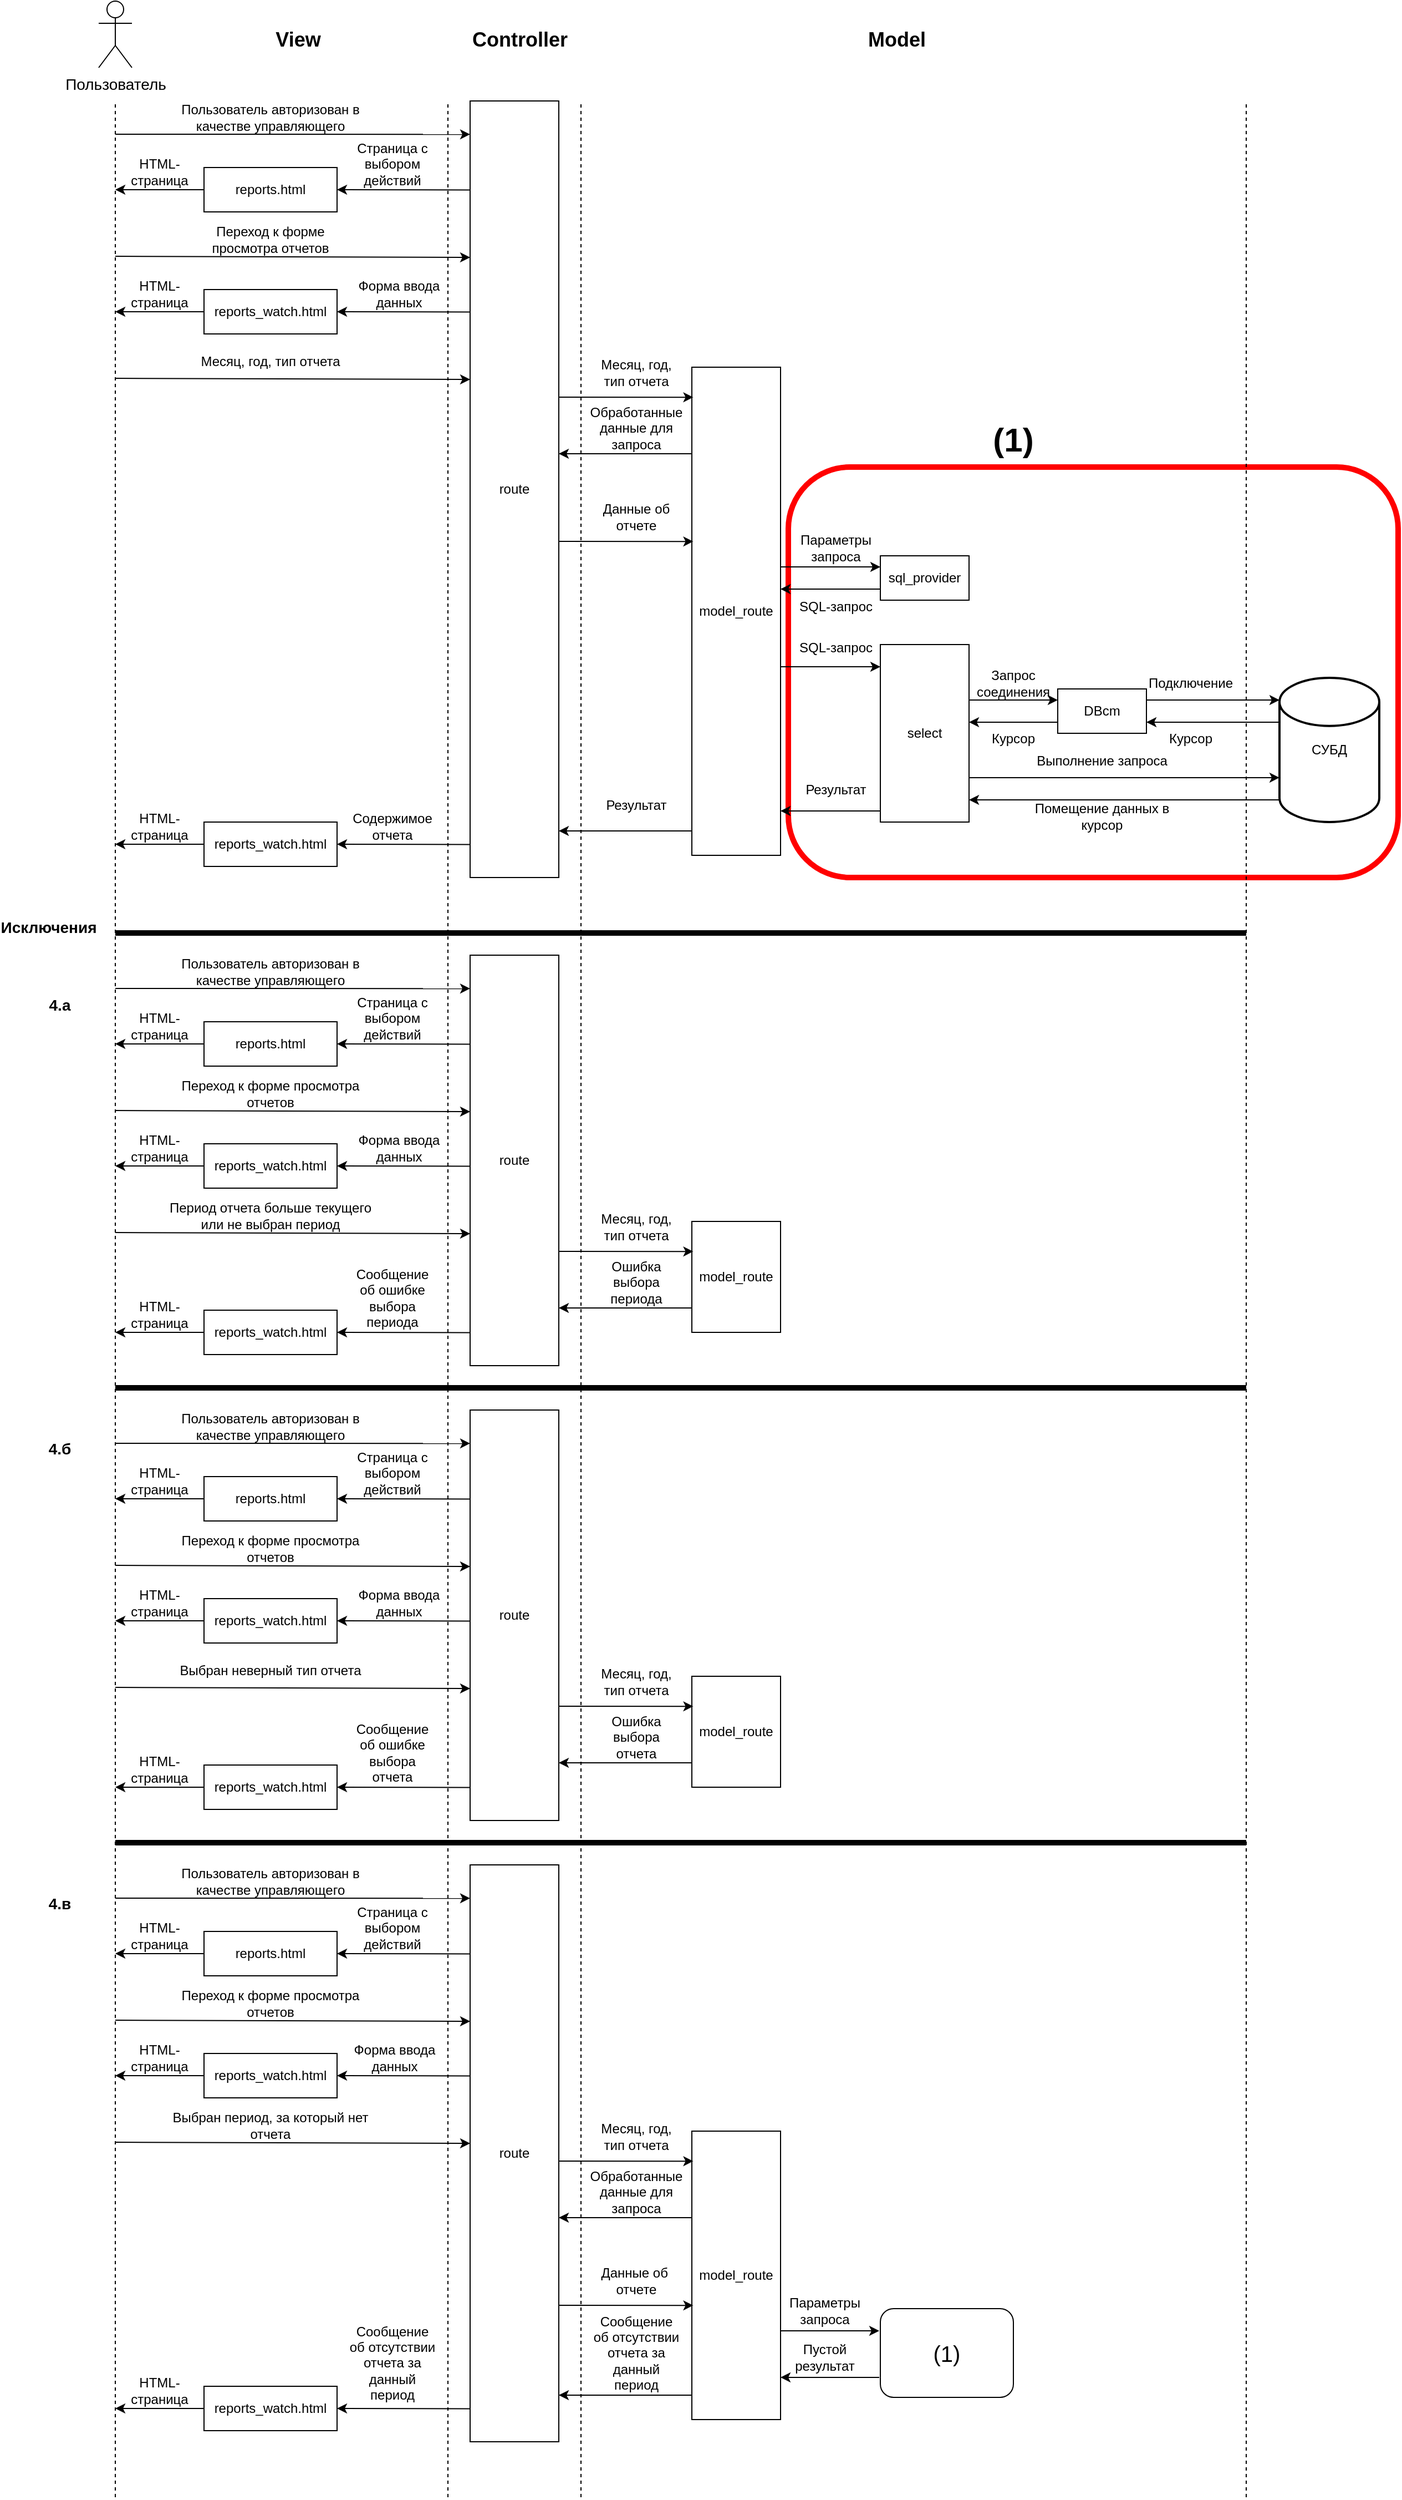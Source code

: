 <mxfile version="26.0.4">
  <diagram name="Страница — 1" id="qYMcQZidO0-yW6cIo81G">
    <mxGraphModel dx="1834" dy="844" grid="1" gridSize="10" guides="0" tooltips="1" connect="0" arrows="0" fold="1" page="0" pageScale="1" pageWidth="827" pageHeight="1169" math="0" shadow="0">
      <root>
        <mxCell id="0" />
        <mxCell id="1" parent="0" />
        <mxCell id="RGtAdJCoP5h75ATYD8qg-53" value="" style="rounded=1;whiteSpace=wrap;html=1;textOpacity=0;strokeWidth=5;perimeterSpacing=0;fillColor=none;strokeColor=#ff0000;" parent="1" vertex="1">
          <mxGeometry x="647" y="490" width="550" height="370" as="geometry" />
        </mxCell>
        <mxCell id="RGtAdJCoP5h75ATYD8qg-1" value="&lt;font style=&quot;font-size: 14px;&quot;&gt;Пользователь&lt;/font&gt;&lt;div style=&quot;font-size: 14px;&quot;&gt;&lt;br&gt;&lt;/div&gt;" style="shape=umlActor;verticalLabelPosition=bottom;verticalAlign=top;html=1;outlineConnect=0;" parent="1" vertex="1">
          <mxGeometry x="25" y="70" width="30" height="60" as="geometry" />
        </mxCell>
        <mxCell id="RGtAdJCoP5h75ATYD8qg-4" value="" style="endArrow=none;dashed=1;html=1;rounded=0;" parent="1" edge="1">
          <mxGeometry width="50" height="50" relative="1" as="geometry">
            <mxPoint x="40" y="2320" as="sourcePoint" />
            <mxPoint x="40" y="160" as="targetPoint" />
          </mxGeometry>
        </mxCell>
        <mxCell id="RGtAdJCoP5h75ATYD8qg-5" value="" style="endArrow=classic;html=1;rounded=0;entryX=0;entryY=0.051;entryDx=0;entryDy=0;entryPerimeter=0;" parent="1" edge="1">
          <mxGeometry width="50" height="50" relative="1" as="geometry">
            <mxPoint x="40" y="190" as="sourcePoint" />
            <mxPoint x="360" y="190.09" as="targetPoint" />
          </mxGeometry>
        </mxCell>
        <mxCell id="RGtAdJCoP5h75ATYD8qg-6" value="Пользователь авторизован в качестве управляющего" style="text;html=1;align=center;verticalAlign=middle;whiteSpace=wrap;rounded=0;" parent="1" vertex="1">
          <mxGeometry x="80" y="160" width="200" height="30" as="geometry" />
        </mxCell>
        <mxCell id="RGtAdJCoP5h75ATYD8qg-7" value="route" style="rounded=0;whiteSpace=wrap;html=1;" parent="1" vertex="1">
          <mxGeometry x="360" y="160" width="80" height="700" as="geometry" />
        </mxCell>
        <mxCell id="RGtAdJCoP5h75ATYD8qg-8" value="model_route" style="rounded=0;whiteSpace=wrap;html=1;" parent="1" vertex="1">
          <mxGeometry x="560" y="400" width="80" height="440" as="geometry" />
        </mxCell>
        <mxCell id="RGtAdJCoP5h75ATYD8qg-9" value="sql_provider" style="rounded=0;whiteSpace=wrap;html=1;" parent="1" vertex="1">
          <mxGeometry x="730" y="570" width="80" height="40" as="geometry" />
        </mxCell>
        <mxCell id="RGtAdJCoP5h75ATYD8qg-10" value="select" style="rounded=0;whiteSpace=wrap;html=1;" parent="1" vertex="1">
          <mxGeometry x="730" y="650" width="80" height="160" as="geometry" />
        </mxCell>
        <mxCell id="RGtAdJCoP5h75ATYD8qg-11" value="DBcm" style="rounded=0;whiteSpace=wrap;html=1;" parent="1" vertex="1">
          <mxGeometry x="890" y="690" width="80" height="40" as="geometry" />
        </mxCell>
        <mxCell id="RGtAdJCoP5h75ATYD8qg-12" value="СУБД" style="strokeWidth=2;html=1;shape=mxgraph.flowchart.database;whiteSpace=wrap;" parent="1" vertex="1">
          <mxGeometry x="1090" y="680" width="90" height="130" as="geometry" />
        </mxCell>
        <mxCell id="RGtAdJCoP5h75ATYD8qg-13" value="" style="endArrow=classic;html=1;rounded=0;entryX=0.016;entryY=0.063;entryDx=0;entryDy=0;entryPerimeter=0;" parent="1" edge="1">
          <mxGeometry width="50" height="50" relative="1" as="geometry">
            <mxPoint x="440" y="427" as="sourcePoint" />
            <mxPoint x="561.28" y="427.09" as="targetPoint" />
          </mxGeometry>
        </mxCell>
        <mxCell id="RGtAdJCoP5h75ATYD8qg-14" value="" style="endArrow=classic;html=1;rounded=0;" parent="1" edge="1">
          <mxGeometry width="50" height="50" relative="1" as="geometry">
            <mxPoint x="640" y="580" as="sourcePoint" />
            <mxPoint x="730" y="580" as="targetPoint" />
          </mxGeometry>
        </mxCell>
        <mxCell id="RGtAdJCoP5h75ATYD8qg-15" value="" style="endArrow=classic;html=1;rounded=0;" parent="1" edge="1">
          <mxGeometry width="50" height="50" relative="1" as="geometry">
            <mxPoint x="730" y="600" as="sourcePoint" />
            <mxPoint x="640" y="600" as="targetPoint" />
          </mxGeometry>
        </mxCell>
        <mxCell id="RGtAdJCoP5h75ATYD8qg-16" value="" style="endArrow=classic;html=1;rounded=0;" parent="1" edge="1">
          <mxGeometry width="50" height="50" relative="1" as="geometry">
            <mxPoint x="640" y="670" as="sourcePoint" />
            <mxPoint x="730" y="670" as="targetPoint" />
          </mxGeometry>
        </mxCell>
        <mxCell id="RGtAdJCoP5h75ATYD8qg-17" value="" style="endArrow=classic;html=1;rounded=0;" parent="1" edge="1">
          <mxGeometry width="50" height="50" relative="1" as="geometry">
            <mxPoint x="810" y="700" as="sourcePoint" />
            <mxPoint x="890" y="700" as="targetPoint" />
          </mxGeometry>
        </mxCell>
        <mxCell id="RGtAdJCoP5h75ATYD8qg-18" value="" style="endArrow=classic;html=1;rounded=0;" parent="1" edge="1">
          <mxGeometry width="50" height="50" relative="1" as="geometry">
            <mxPoint x="890" y="720" as="sourcePoint" />
            <mxPoint x="810" y="720" as="targetPoint" />
          </mxGeometry>
        </mxCell>
        <mxCell id="RGtAdJCoP5h75ATYD8qg-19" value="" style="endArrow=classic;html=1;rounded=0;entryX=0;entryY=0.154;entryDx=0;entryDy=0;entryPerimeter=0;" parent="1" target="RGtAdJCoP5h75ATYD8qg-12" edge="1">
          <mxGeometry width="50" height="50" relative="1" as="geometry">
            <mxPoint x="970" y="700" as="sourcePoint" />
            <mxPoint x="1050" y="700" as="targetPoint" />
          </mxGeometry>
        </mxCell>
        <mxCell id="RGtAdJCoP5h75ATYD8qg-20" value="" style="endArrow=classic;html=1;rounded=0;exitX=0;exitY=0.308;exitDx=0;exitDy=0;exitPerimeter=0;" parent="1" source="RGtAdJCoP5h75ATYD8qg-12" edge="1">
          <mxGeometry width="50" height="50" relative="1" as="geometry">
            <mxPoint x="1050" y="720" as="sourcePoint" />
            <mxPoint x="970" y="720" as="targetPoint" />
          </mxGeometry>
        </mxCell>
        <mxCell id="RGtAdJCoP5h75ATYD8qg-21" value="" style="endArrow=classic;html=1;rounded=0;entryX=0;entryY=0.692;entryDx=0;entryDy=0;entryPerimeter=0;" parent="1" target="RGtAdJCoP5h75ATYD8qg-12" edge="1">
          <mxGeometry width="50" height="50" relative="1" as="geometry">
            <mxPoint x="810" y="770" as="sourcePoint" />
            <mxPoint x="890" y="770" as="targetPoint" />
          </mxGeometry>
        </mxCell>
        <mxCell id="RGtAdJCoP5h75ATYD8qg-22" value="" style="endArrow=classic;html=1;rounded=0;exitX=0;exitY=0.846;exitDx=0;exitDy=0;exitPerimeter=0;" parent="1" source="RGtAdJCoP5h75ATYD8qg-12" edge="1">
          <mxGeometry width="50" height="50" relative="1" as="geometry">
            <mxPoint x="1050" y="790" as="sourcePoint" />
            <mxPoint x="810" y="790" as="targetPoint" />
          </mxGeometry>
        </mxCell>
        <mxCell id="RGtAdJCoP5h75ATYD8qg-23" value="" style="endArrow=classic;html=1;rounded=0;" parent="1" edge="1">
          <mxGeometry width="50" height="50" relative="1" as="geometry">
            <mxPoint x="730" y="800" as="sourcePoint" />
            <mxPoint x="640" y="800" as="targetPoint" />
          </mxGeometry>
        </mxCell>
        <mxCell id="RGtAdJCoP5h75ATYD8qg-24" value="" style="endArrow=classic;html=1;rounded=0;" parent="1" edge="1">
          <mxGeometry width="50" height="50" relative="1" as="geometry">
            <mxPoint x="560" y="478" as="sourcePoint" />
            <mxPoint x="440" y="478" as="targetPoint" />
          </mxGeometry>
        </mxCell>
        <mxCell id="RGtAdJCoP5h75ATYD8qg-27" value="" style="endArrow=classic;html=1;rounded=0;exitX=0;exitY=0.136;exitDx=0;exitDy=0;exitPerimeter=0;" parent="1" edge="1">
          <mxGeometry width="50" height="50" relative="1" as="geometry">
            <mxPoint x="360" y="240.24" as="sourcePoint" />
            <mxPoint x="240" y="240" as="targetPoint" />
          </mxGeometry>
        </mxCell>
        <mxCell id="RGtAdJCoP5h75ATYD8qg-28" value="reports.html" style="rounded=0;whiteSpace=wrap;html=1;" parent="1" vertex="1">
          <mxGeometry x="120" y="220" width="120" height="40" as="geometry" />
        </mxCell>
        <mxCell id="RGtAdJCoP5h75ATYD8qg-29" value="" style="endArrow=classic;html=1;rounded=0;" parent="1" edge="1">
          <mxGeometry width="50" height="50" relative="1" as="geometry">
            <mxPoint x="120" y="240" as="sourcePoint" />
            <mxPoint x="40" y="240" as="targetPoint" />
          </mxGeometry>
        </mxCell>
        <mxCell id="RGtAdJCoP5h75ATYD8qg-30" value="" style="endArrow=classic;html=1;rounded=0;" parent="1" edge="1">
          <mxGeometry width="50" height="50" relative="1" as="geometry">
            <mxPoint x="40" y="300" as="sourcePoint" />
            <mxPoint x="360" y="301" as="targetPoint" />
          </mxGeometry>
        </mxCell>
        <mxCell id="RGtAdJCoP5h75ATYD8qg-31" value="Страница с выбором действий" style="text;html=1;align=center;verticalAlign=middle;whiteSpace=wrap;rounded=0;" parent="1" vertex="1">
          <mxGeometry x="240" y="196" width="100" height="41" as="geometry" />
        </mxCell>
        <mxCell id="RGtAdJCoP5h75ATYD8qg-32" value="HTML-страница" style="text;html=1;align=center;verticalAlign=middle;whiteSpace=wrap;rounded=0;" parent="1" vertex="1">
          <mxGeometry x="40" y="210" width="80" height="27" as="geometry" />
        </mxCell>
        <mxCell id="RGtAdJCoP5h75ATYD8qg-33" value="Переход к форме просмотра&amp;nbsp;отчетов" style="text;html=1;align=center;verticalAlign=middle;whiteSpace=wrap;rounded=0;" parent="1" vertex="1">
          <mxGeometry x="80" y="270" width="200" height="30" as="geometry" />
        </mxCell>
        <mxCell id="RGtAdJCoP5h75ATYD8qg-34" value="" style="endArrow=none;dashed=1;html=1;rounded=0;" parent="1" edge="1">
          <mxGeometry width="50" height="50" relative="1" as="geometry">
            <mxPoint x="340" y="2320" as="sourcePoint" />
            <mxPoint x="340" y="160" as="targetPoint" />
          </mxGeometry>
        </mxCell>
        <mxCell id="RGtAdJCoP5h75ATYD8qg-35" value="View" style="text;html=1;align=center;verticalAlign=middle;whiteSpace=wrap;rounded=0;fontSize=18;fontStyle=1" parent="1" vertex="1">
          <mxGeometry x="110" y="90" width="190" height="30" as="geometry" />
        </mxCell>
        <mxCell id="RGtAdJCoP5h75ATYD8qg-36" value="Controller" style="text;html=1;align=center;verticalAlign=middle;whiteSpace=wrap;rounded=0;fontSize=18;fontStyle=1" parent="1" vertex="1">
          <mxGeometry x="310" y="90" width="190" height="30" as="geometry" />
        </mxCell>
        <mxCell id="RGtAdJCoP5h75ATYD8qg-37" value="" style="endArrow=none;dashed=1;html=1;rounded=0;" parent="1" edge="1">
          <mxGeometry width="50" height="50" relative="1" as="geometry">
            <mxPoint x="460" y="2320" as="sourcePoint" />
            <mxPoint x="460" y="160" as="targetPoint" />
          </mxGeometry>
        </mxCell>
        <mxCell id="RGtAdJCoP5h75ATYD8qg-38" value="Model" style="text;html=1;align=center;verticalAlign=middle;whiteSpace=wrap;rounded=0;fontSize=18;fontStyle=1" parent="1" vertex="1">
          <mxGeometry x="650" y="90" width="190" height="30" as="geometry" />
        </mxCell>
        <mxCell id="RGtAdJCoP5h75ATYD8qg-39" value="" style="endArrow=none;dashed=1;html=1;rounded=0;" parent="1" edge="1">
          <mxGeometry width="50" height="50" relative="1" as="geometry">
            <mxPoint x="1060" y="2320" as="sourcePoint" />
            <mxPoint x="1060" y="160" as="targetPoint" />
          </mxGeometry>
        </mxCell>
        <mxCell id="RGtAdJCoP5h75ATYD8qg-40" value="Месяц, год, тип отчета" style="text;html=1;align=center;verticalAlign=middle;whiteSpace=wrap;rounded=0;" parent="1" vertex="1">
          <mxGeometry x="470" y="390" width="80" height="30" as="geometry" />
        </mxCell>
        <mxCell id="RGtAdJCoP5h75ATYD8qg-41" value="Параметры запроса" style="text;html=1;align=center;verticalAlign=middle;whiteSpace=wrap;rounded=0;" parent="1" vertex="1">
          <mxGeometry x="650" y="548" width="80" height="30" as="geometry" />
        </mxCell>
        <mxCell id="RGtAdJCoP5h75ATYD8qg-42" value="SQL-запрос" style="text;html=1;align=center;verticalAlign=middle;whiteSpace=wrap;rounded=0;" parent="1" vertex="1">
          <mxGeometry x="650" y="603" width="80" height="26" as="geometry" />
        </mxCell>
        <mxCell id="RGtAdJCoP5h75ATYD8qg-43" value="SQL-запрос" style="text;html=1;align=center;verticalAlign=middle;whiteSpace=wrap;rounded=0;" parent="1" vertex="1">
          <mxGeometry x="650" y="640" width="80" height="26" as="geometry" />
        </mxCell>
        <mxCell id="RGtAdJCoP5h75ATYD8qg-44" value="Запрос соединения" style="text;html=1;align=center;verticalAlign=middle;whiteSpace=wrap;rounded=0;" parent="1" vertex="1">
          <mxGeometry x="810" y="670" width="80" height="30" as="geometry" />
        </mxCell>
        <mxCell id="RGtAdJCoP5h75ATYD8qg-45" value="Курсор" style="text;html=1;align=center;verticalAlign=middle;whiteSpace=wrap;rounded=0;" parent="1" vertex="1">
          <mxGeometry x="810" y="720" width="80" height="30" as="geometry" />
        </mxCell>
        <mxCell id="RGtAdJCoP5h75ATYD8qg-46" value="Подключение" style="text;html=1;align=center;verticalAlign=middle;whiteSpace=wrap;rounded=0;" parent="1" vertex="1">
          <mxGeometry x="970" y="670" width="80" height="30" as="geometry" />
        </mxCell>
        <mxCell id="RGtAdJCoP5h75ATYD8qg-47" value="Курсор" style="text;html=1;align=center;verticalAlign=middle;whiteSpace=wrap;rounded=0;" parent="1" vertex="1">
          <mxGeometry x="970" y="720" width="80" height="30" as="geometry" />
        </mxCell>
        <mxCell id="RGtAdJCoP5h75ATYD8qg-48" value="Выполнение запроса" style="text;html=1;align=center;verticalAlign=middle;whiteSpace=wrap;rounded=0;" parent="1" vertex="1">
          <mxGeometry x="860" y="740" width="140" height="30" as="geometry" />
        </mxCell>
        <mxCell id="RGtAdJCoP5h75ATYD8qg-49" value="Помещение данных в курсор" style="text;html=1;align=center;verticalAlign=middle;whiteSpace=wrap;rounded=0;" parent="1" vertex="1">
          <mxGeometry x="860" y="790" width="140" height="30" as="geometry" />
        </mxCell>
        <mxCell id="RGtAdJCoP5h75ATYD8qg-51" value="Результат" style="text;html=1;align=center;verticalAlign=middle;whiteSpace=wrap;rounded=0;" parent="1" vertex="1">
          <mxGeometry x="650" y="766" width="80" height="30" as="geometry" />
        </mxCell>
        <mxCell id="RGtAdJCoP5h75ATYD8qg-52" value="Обработанные данные для запроса" style="text;html=1;align=center;verticalAlign=middle;whiteSpace=wrap;rounded=0;" parent="1" vertex="1">
          <mxGeometry x="470" y="440" width="80" height="30" as="geometry" />
        </mxCell>
        <mxCell id="RGtAdJCoP5h75ATYD8qg-54" value="(1)" style="text;html=1;align=center;verticalAlign=middle;whiteSpace=wrap;rounded=0;fontSize=30;fontStyle=1" parent="1" vertex="1">
          <mxGeometry x="830" y="450" width="40" height="30" as="geometry" />
        </mxCell>
        <mxCell id="RGtAdJCoP5h75ATYD8qg-55" value="&lt;font style=&quot;font-size: 14px;&quot;&gt;&lt;b&gt;Исключения&lt;/b&gt;&lt;/font&gt;" style="text;html=1;align=center;verticalAlign=middle;whiteSpace=wrap;rounded=0;" parent="1" vertex="1">
          <mxGeometry x="-60" y="890" width="80" height="30" as="geometry" />
        </mxCell>
        <mxCell id="RGtAdJCoP5h75ATYD8qg-56" value="&lt;font style=&quot;font-size: 14px;&quot;&gt;&lt;b&gt;4.б&lt;/b&gt;&lt;/font&gt;" style="text;html=1;align=center;verticalAlign=middle;whiteSpace=wrap;rounded=0;" parent="1" vertex="1">
          <mxGeometry x="-50" y="1360" width="80" height="30" as="geometry" />
        </mxCell>
        <mxCell id="RGtAdJCoP5h75ATYD8qg-67" value="" style="endArrow=none;html=1;rounded=0;strokeWidth=5;" parent="1" edge="1">
          <mxGeometry width="50" height="50" relative="1" as="geometry">
            <mxPoint x="40" y="910" as="sourcePoint" />
            <mxPoint x="1060" y="910" as="targetPoint" />
          </mxGeometry>
        </mxCell>
        <mxCell id="HIFGjbyYwKrJUQ1s1TsJ-1" value="&lt;font style=&quot;font-size: 14px;&quot;&gt;&lt;b&gt;4.а&lt;/b&gt;&lt;/font&gt;" style="text;html=1;align=center;verticalAlign=middle;whiteSpace=wrap;rounded=0;" parent="1" vertex="1">
          <mxGeometry x="-50" y="960" width="80" height="30" as="geometry" />
        </mxCell>
        <mxCell id="HIFGjbyYwKrJUQ1s1TsJ-7" value="" style="endArrow=none;html=1;rounded=0;strokeWidth=5;" parent="1" edge="1">
          <mxGeometry width="50" height="50" relative="1" as="geometry">
            <mxPoint x="40" y="1320" as="sourcePoint" />
            <mxPoint x="1060" y="1320" as="targetPoint" />
          </mxGeometry>
        </mxCell>
        <mxCell id="DdEWaxvUTUjRp04HUIm7-3" value="" style="endArrow=classic;html=1;rounded=0;exitX=0;exitY=0.136;exitDx=0;exitDy=0;exitPerimeter=0;" parent="1" edge="1">
          <mxGeometry width="50" height="50" relative="1" as="geometry">
            <mxPoint x="360" y="350.24" as="sourcePoint" />
            <mxPoint x="240" y="350" as="targetPoint" />
          </mxGeometry>
        </mxCell>
        <mxCell id="DdEWaxvUTUjRp04HUIm7-4" value="reports_watch.html" style="rounded=0;whiteSpace=wrap;html=1;" parent="1" vertex="1">
          <mxGeometry x="120" y="330" width="120" height="40" as="geometry" />
        </mxCell>
        <mxCell id="DdEWaxvUTUjRp04HUIm7-5" value="Форма ввода данных" style="text;html=1;align=center;verticalAlign=middle;whiteSpace=wrap;rounded=0;" parent="1" vertex="1">
          <mxGeometry x="256" y="320" width="80" height="27" as="geometry" />
        </mxCell>
        <mxCell id="DdEWaxvUTUjRp04HUIm7-6" value="HTML-страница" style="text;html=1;align=center;verticalAlign=middle;whiteSpace=wrap;rounded=0;" parent="1" vertex="1">
          <mxGeometry x="40" y="320" width="80" height="27" as="geometry" />
        </mxCell>
        <mxCell id="DdEWaxvUTUjRp04HUIm7-7" value="" style="endArrow=classic;html=1;rounded=0;" parent="1" edge="1">
          <mxGeometry width="50" height="50" relative="1" as="geometry">
            <mxPoint x="120" y="350" as="sourcePoint" />
            <mxPoint x="40" y="350" as="targetPoint" />
          </mxGeometry>
        </mxCell>
        <mxCell id="DdEWaxvUTUjRp04HUIm7-8" value="" style="endArrow=classic;html=1;rounded=0;" parent="1" edge="1">
          <mxGeometry width="50" height="50" relative="1" as="geometry">
            <mxPoint x="40" y="410" as="sourcePoint" />
            <mxPoint x="360" y="411" as="targetPoint" />
          </mxGeometry>
        </mxCell>
        <mxCell id="DdEWaxvUTUjRp04HUIm7-9" value="Месяц, год, тип отчета" style="text;html=1;align=center;verticalAlign=middle;whiteSpace=wrap;rounded=0;" parent="1" vertex="1">
          <mxGeometry x="80" y="380" width="200" height="30" as="geometry" />
        </mxCell>
        <mxCell id="DdEWaxvUTUjRp04HUIm7-10" value="" style="endArrow=classic;html=1;rounded=0;entryX=0.016;entryY=0.063;entryDx=0;entryDy=0;entryPerimeter=0;" parent="1" edge="1">
          <mxGeometry width="50" height="50" relative="1" as="geometry">
            <mxPoint x="440" y="557" as="sourcePoint" />
            <mxPoint x="561.28" y="557.09" as="targetPoint" />
          </mxGeometry>
        </mxCell>
        <mxCell id="DdEWaxvUTUjRp04HUIm7-11" value="Данные об отчете" style="text;html=1;align=center;verticalAlign=middle;whiteSpace=wrap;rounded=0;" parent="1" vertex="1">
          <mxGeometry x="470" y="520" width="80" height="30" as="geometry" />
        </mxCell>
        <mxCell id="DdEWaxvUTUjRp04HUIm7-12" value="" style="endArrow=classic;html=1;rounded=0;" parent="1" edge="1">
          <mxGeometry width="50" height="50" relative="1" as="geometry">
            <mxPoint x="560" y="818" as="sourcePoint" />
            <mxPoint x="440" y="818" as="targetPoint" />
          </mxGeometry>
        </mxCell>
        <mxCell id="DdEWaxvUTUjRp04HUIm7-13" value="Результат" style="text;html=1;align=center;verticalAlign=middle;whiteSpace=wrap;rounded=0;" parent="1" vertex="1">
          <mxGeometry x="470" y="780" width="80" height="30" as="geometry" />
        </mxCell>
        <mxCell id="DdEWaxvUTUjRp04HUIm7-14" value="" style="endArrow=classic;html=1;rounded=0;exitX=0;exitY=0.136;exitDx=0;exitDy=0;exitPerimeter=0;" parent="1" edge="1">
          <mxGeometry width="50" height="50" relative="1" as="geometry">
            <mxPoint x="360" y="830.24" as="sourcePoint" />
            <mxPoint x="240" y="830" as="targetPoint" />
          </mxGeometry>
        </mxCell>
        <mxCell id="DdEWaxvUTUjRp04HUIm7-15" value="reports_watch.html" style="rounded=0;whiteSpace=wrap;html=1;" parent="1" vertex="1">
          <mxGeometry x="120" y="810" width="120" height="40" as="geometry" />
        </mxCell>
        <mxCell id="DdEWaxvUTUjRp04HUIm7-16" value="Содержимое отчета" style="text;html=1;align=center;verticalAlign=middle;whiteSpace=wrap;rounded=0;" parent="1" vertex="1">
          <mxGeometry x="250" y="800" width="80" height="27" as="geometry" />
        </mxCell>
        <mxCell id="DdEWaxvUTUjRp04HUIm7-17" value="HTML-страница" style="text;html=1;align=center;verticalAlign=middle;whiteSpace=wrap;rounded=0;" parent="1" vertex="1">
          <mxGeometry x="40" y="800" width="80" height="27" as="geometry" />
        </mxCell>
        <mxCell id="DdEWaxvUTUjRp04HUIm7-18" value="" style="endArrow=classic;html=1;rounded=0;" parent="1" edge="1">
          <mxGeometry width="50" height="50" relative="1" as="geometry">
            <mxPoint x="120" y="830" as="sourcePoint" />
            <mxPoint x="40" y="830" as="targetPoint" />
          </mxGeometry>
        </mxCell>
        <mxCell id="DdEWaxvUTUjRp04HUIm7-22" value="" style="endArrow=classic;html=1;rounded=0;entryX=0;entryY=0.051;entryDx=0;entryDy=0;entryPerimeter=0;" parent="1" edge="1">
          <mxGeometry width="50" height="50" relative="1" as="geometry">
            <mxPoint x="40" y="1780" as="sourcePoint" />
            <mxPoint x="360" y="1780.09" as="targetPoint" />
          </mxGeometry>
        </mxCell>
        <mxCell id="DdEWaxvUTUjRp04HUIm7-23" value="Пользователь авторизован в качестве управляющего" style="text;html=1;align=center;verticalAlign=middle;whiteSpace=wrap;rounded=0;" parent="1" vertex="1">
          <mxGeometry x="80" y="1750" width="200" height="30" as="geometry" />
        </mxCell>
        <mxCell id="DdEWaxvUTUjRp04HUIm7-24" value="route" style="rounded=0;whiteSpace=wrap;html=1;" parent="1" vertex="1">
          <mxGeometry x="360" y="1750" width="80" height="520" as="geometry" />
        </mxCell>
        <mxCell id="DdEWaxvUTUjRp04HUIm7-25" value="model_route" style="rounded=0;whiteSpace=wrap;html=1;" parent="1" vertex="1">
          <mxGeometry x="560" y="1990" width="80" height="260" as="geometry" />
        </mxCell>
        <mxCell id="DdEWaxvUTUjRp04HUIm7-26" value="" style="endArrow=classic;html=1;rounded=0;entryX=0.016;entryY=0.063;entryDx=0;entryDy=0;entryPerimeter=0;" parent="1" edge="1">
          <mxGeometry width="50" height="50" relative="1" as="geometry">
            <mxPoint x="440" y="2017" as="sourcePoint" />
            <mxPoint x="561.28" y="2017.09" as="targetPoint" />
          </mxGeometry>
        </mxCell>
        <mxCell id="DdEWaxvUTUjRp04HUIm7-27" value="" style="endArrow=classic;html=1;rounded=0;" parent="1" edge="1">
          <mxGeometry width="50" height="50" relative="1" as="geometry">
            <mxPoint x="560" y="2068" as="sourcePoint" />
            <mxPoint x="440" y="2068" as="targetPoint" />
          </mxGeometry>
        </mxCell>
        <mxCell id="DdEWaxvUTUjRp04HUIm7-28" value="" style="endArrow=classic;html=1;rounded=0;exitX=0;exitY=0.136;exitDx=0;exitDy=0;exitPerimeter=0;" parent="1" edge="1">
          <mxGeometry width="50" height="50" relative="1" as="geometry">
            <mxPoint x="360" y="1830.24" as="sourcePoint" />
            <mxPoint x="240" y="1830" as="targetPoint" />
          </mxGeometry>
        </mxCell>
        <mxCell id="DdEWaxvUTUjRp04HUIm7-29" value="reports.html" style="rounded=0;whiteSpace=wrap;html=1;" parent="1" vertex="1">
          <mxGeometry x="120" y="1810" width="120" height="40" as="geometry" />
        </mxCell>
        <mxCell id="DdEWaxvUTUjRp04HUIm7-30" value="" style="endArrow=classic;html=1;rounded=0;" parent="1" edge="1">
          <mxGeometry width="50" height="50" relative="1" as="geometry">
            <mxPoint x="120" y="1830" as="sourcePoint" />
            <mxPoint x="40" y="1830" as="targetPoint" />
          </mxGeometry>
        </mxCell>
        <mxCell id="DdEWaxvUTUjRp04HUIm7-31" value="" style="endArrow=classic;html=1;rounded=0;" parent="1" edge="1">
          <mxGeometry width="50" height="50" relative="1" as="geometry">
            <mxPoint x="40" y="1890" as="sourcePoint" />
            <mxPoint x="360" y="1891" as="targetPoint" />
          </mxGeometry>
        </mxCell>
        <mxCell id="DdEWaxvUTUjRp04HUIm7-32" value="Страница с выбором действий" style="text;html=1;align=center;verticalAlign=middle;whiteSpace=wrap;rounded=0;" parent="1" vertex="1">
          <mxGeometry x="240" y="1786" width="100" height="41" as="geometry" />
        </mxCell>
        <mxCell id="DdEWaxvUTUjRp04HUIm7-33" value="HTML-страница" style="text;html=1;align=center;verticalAlign=middle;whiteSpace=wrap;rounded=0;" parent="1" vertex="1">
          <mxGeometry x="40" y="1800" width="80" height="27" as="geometry" />
        </mxCell>
        <mxCell id="DdEWaxvUTUjRp04HUIm7-34" value="Переход к форме просмотра отчетов" style="text;html=1;align=center;verticalAlign=middle;whiteSpace=wrap;rounded=0;" parent="1" vertex="1">
          <mxGeometry x="80" y="1860" width="200" height="30" as="geometry" />
        </mxCell>
        <mxCell id="DdEWaxvUTUjRp04HUIm7-35" value="Месяц, год, тип отчета" style="text;html=1;align=center;verticalAlign=middle;whiteSpace=wrap;rounded=0;" parent="1" vertex="1">
          <mxGeometry x="470" y="1980" width="80" height="30" as="geometry" />
        </mxCell>
        <mxCell id="DdEWaxvUTUjRp04HUIm7-36" value="Обработанные данные для запроса" style="text;html=1;align=center;verticalAlign=middle;whiteSpace=wrap;rounded=0;" parent="1" vertex="1">
          <mxGeometry x="470" y="2030" width="80" height="30" as="geometry" />
        </mxCell>
        <mxCell id="DdEWaxvUTUjRp04HUIm7-37" value="" style="endArrow=classic;html=1;rounded=0;exitX=0;exitY=0.136;exitDx=0;exitDy=0;exitPerimeter=0;" parent="1" edge="1">
          <mxGeometry width="50" height="50" relative="1" as="geometry">
            <mxPoint x="360" y="1940.24" as="sourcePoint" />
            <mxPoint x="240" y="1940" as="targetPoint" />
          </mxGeometry>
        </mxCell>
        <mxCell id="DdEWaxvUTUjRp04HUIm7-38" value="reports_watch.html" style="rounded=0;whiteSpace=wrap;html=1;" parent="1" vertex="1">
          <mxGeometry x="120" y="1920" width="120" height="40" as="geometry" />
        </mxCell>
        <mxCell id="DdEWaxvUTUjRp04HUIm7-39" value="Форма ввода данных" style="text;html=1;align=center;verticalAlign=middle;whiteSpace=wrap;rounded=0;" parent="1" vertex="1">
          <mxGeometry x="240" y="1910" width="104" height="27" as="geometry" />
        </mxCell>
        <mxCell id="DdEWaxvUTUjRp04HUIm7-40" value="HTML-страница" style="text;html=1;align=center;verticalAlign=middle;whiteSpace=wrap;rounded=0;" parent="1" vertex="1">
          <mxGeometry x="40" y="1910" width="80" height="27" as="geometry" />
        </mxCell>
        <mxCell id="DdEWaxvUTUjRp04HUIm7-41" value="" style="endArrow=classic;html=1;rounded=0;" parent="1" edge="1">
          <mxGeometry width="50" height="50" relative="1" as="geometry">
            <mxPoint x="120" y="1940" as="sourcePoint" />
            <mxPoint x="40" y="1940" as="targetPoint" />
          </mxGeometry>
        </mxCell>
        <mxCell id="DdEWaxvUTUjRp04HUIm7-42" value="" style="endArrow=classic;html=1;rounded=0;" parent="1" edge="1">
          <mxGeometry width="50" height="50" relative="1" as="geometry">
            <mxPoint x="40" y="2000" as="sourcePoint" />
            <mxPoint x="360" y="2001" as="targetPoint" />
          </mxGeometry>
        </mxCell>
        <mxCell id="DdEWaxvUTUjRp04HUIm7-43" value="Выбран период, за который нет отчета" style="text;html=1;align=center;verticalAlign=middle;whiteSpace=wrap;rounded=0;" parent="1" vertex="1">
          <mxGeometry x="80" y="1970" width="200" height="30" as="geometry" />
        </mxCell>
        <mxCell id="DdEWaxvUTUjRp04HUIm7-44" value="" style="endArrow=classic;html=1;rounded=0;entryX=0.016;entryY=0.063;entryDx=0;entryDy=0;entryPerimeter=0;" parent="1" edge="1">
          <mxGeometry width="50" height="50" relative="1" as="geometry">
            <mxPoint x="440" y="2147" as="sourcePoint" />
            <mxPoint x="561.28" y="2147.09" as="targetPoint" />
          </mxGeometry>
        </mxCell>
        <mxCell id="DdEWaxvUTUjRp04HUIm7-45" value="Данные об&amp;nbsp; отчете" style="text;html=1;align=center;verticalAlign=middle;whiteSpace=wrap;rounded=0;" parent="1" vertex="1">
          <mxGeometry x="470" y="2110" width="80" height="30" as="geometry" />
        </mxCell>
        <mxCell id="DdEWaxvUTUjRp04HUIm7-46" value="" style="endArrow=classic;html=1;rounded=0;" parent="1" edge="1">
          <mxGeometry width="50" height="50" relative="1" as="geometry">
            <mxPoint x="560" y="2228" as="sourcePoint" />
            <mxPoint x="440" y="2228" as="targetPoint" />
          </mxGeometry>
        </mxCell>
        <mxCell id="DdEWaxvUTUjRp04HUIm7-47" value="Сообщение об отсутствии отчета за данный период" style="text;html=1;align=center;verticalAlign=middle;whiteSpace=wrap;rounded=0;" parent="1" vertex="1">
          <mxGeometry x="470" y="2160" width="80" height="60" as="geometry" />
        </mxCell>
        <mxCell id="DdEWaxvUTUjRp04HUIm7-48" value="" style="endArrow=classic;html=1;rounded=0;exitX=0;exitY=0.136;exitDx=0;exitDy=0;exitPerimeter=0;" parent="1" edge="1">
          <mxGeometry width="50" height="50" relative="1" as="geometry">
            <mxPoint x="360" y="2240.24" as="sourcePoint" />
            <mxPoint x="240" y="2240" as="targetPoint" />
          </mxGeometry>
        </mxCell>
        <mxCell id="DdEWaxvUTUjRp04HUIm7-49" value="reports_watch.html" style="rounded=0;whiteSpace=wrap;html=1;" parent="1" vertex="1">
          <mxGeometry x="120" y="2220" width="120" height="40" as="geometry" />
        </mxCell>
        <mxCell id="DdEWaxvUTUjRp04HUIm7-50" value="Сообщение об отсутствии отчета за данный период" style="text;html=1;align=center;verticalAlign=middle;whiteSpace=wrap;rounded=0;" parent="1" vertex="1">
          <mxGeometry x="250" y="2160" width="80" height="77" as="geometry" />
        </mxCell>
        <mxCell id="DdEWaxvUTUjRp04HUIm7-51" value="HTML-страница" style="text;html=1;align=center;verticalAlign=middle;whiteSpace=wrap;rounded=0;" parent="1" vertex="1">
          <mxGeometry x="40" y="2210" width="80" height="27" as="geometry" />
        </mxCell>
        <mxCell id="DdEWaxvUTUjRp04HUIm7-52" value="" style="endArrow=classic;html=1;rounded=0;" parent="1" edge="1">
          <mxGeometry width="50" height="50" relative="1" as="geometry">
            <mxPoint x="120" y="2240" as="sourcePoint" />
            <mxPoint x="40" y="2240" as="targetPoint" />
          </mxGeometry>
        </mxCell>
        <mxCell id="DdEWaxvUTUjRp04HUIm7-53" value="&lt;font style=&quot;font-size: 20px;&quot;&gt;(1)&lt;/font&gt;" style="rounded=1;whiteSpace=wrap;html=1;" parent="1" vertex="1">
          <mxGeometry x="730" y="2150" width="120" height="80" as="geometry" />
        </mxCell>
        <mxCell id="DdEWaxvUTUjRp04HUIm7-54" value="" style="endArrow=classic;html=1;rounded=0;entryX=-0.009;entryY=0.065;entryDx=0;entryDy=0;entryPerimeter=0;" parent="1" edge="1">
          <mxGeometry width="50" height="50" relative="1" as="geometry">
            <mxPoint x="640" y="2170" as="sourcePoint" />
            <mxPoint x="729" y="2170" as="targetPoint" />
          </mxGeometry>
        </mxCell>
        <mxCell id="DdEWaxvUTUjRp04HUIm7-55" value="Параметры запроса" style="text;html=1;align=center;verticalAlign=middle;whiteSpace=wrap;rounded=0;" parent="1" vertex="1">
          <mxGeometry x="640" y="2138" width="80" height="28" as="geometry" />
        </mxCell>
        <mxCell id="DdEWaxvUTUjRp04HUIm7-56" value="" style="endArrow=classic;html=1;rounded=0;entryX=-0.009;entryY=0.065;entryDx=0;entryDy=0;entryPerimeter=0;" parent="1" edge="1">
          <mxGeometry width="50" height="50" relative="1" as="geometry">
            <mxPoint x="729" y="2212" as="sourcePoint" />
            <mxPoint x="640" y="2212" as="targetPoint" />
          </mxGeometry>
        </mxCell>
        <mxCell id="DdEWaxvUTUjRp04HUIm7-57" value="Пустой результат" style="text;html=1;align=center;verticalAlign=middle;whiteSpace=wrap;rounded=0;" parent="1" vertex="1">
          <mxGeometry x="640" y="2180" width="80" height="28" as="geometry" />
        </mxCell>
        <mxCell id="DdEWaxvUTUjRp04HUIm7-58" value="" style="endArrow=classic;html=1;rounded=0;entryX=0;entryY=0.051;entryDx=0;entryDy=0;entryPerimeter=0;" parent="1" edge="1">
          <mxGeometry width="50" height="50" relative="1" as="geometry">
            <mxPoint x="40" y="960" as="sourcePoint" />
            <mxPoint x="360" y="960.09" as="targetPoint" />
          </mxGeometry>
        </mxCell>
        <mxCell id="DdEWaxvUTUjRp04HUIm7-59" value="Пользователь авторизован в качестве управляющего" style="text;html=1;align=center;verticalAlign=middle;whiteSpace=wrap;rounded=0;" parent="1" vertex="1">
          <mxGeometry x="80" y="930" width="200" height="30" as="geometry" />
        </mxCell>
        <mxCell id="DdEWaxvUTUjRp04HUIm7-60" value="route" style="rounded=0;whiteSpace=wrap;html=1;" parent="1" vertex="1">
          <mxGeometry x="360" y="930" width="80" height="370" as="geometry" />
        </mxCell>
        <mxCell id="DdEWaxvUTUjRp04HUIm7-61" value="model_route" style="rounded=0;whiteSpace=wrap;html=1;" parent="1" vertex="1">
          <mxGeometry x="560" y="1170" width="80" height="100" as="geometry" />
        </mxCell>
        <mxCell id="DdEWaxvUTUjRp04HUIm7-62" value="" style="endArrow=classic;html=1;rounded=0;entryX=0.016;entryY=0.063;entryDx=0;entryDy=0;entryPerimeter=0;" parent="1" edge="1">
          <mxGeometry width="50" height="50" relative="1" as="geometry">
            <mxPoint x="440" y="1197" as="sourcePoint" />
            <mxPoint x="561.28" y="1197.09" as="targetPoint" />
          </mxGeometry>
        </mxCell>
        <mxCell id="DdEWaxvUTUjRp04HUIm7-63" value="" style="endArrow=classic;html=1;rounded=0;" parent="1" edge="1">
          <mxGeometry width="50" height="50" relative="1" as="geometry">
            <mxPoint x="560" y="1248" as="sourcePoint" />
            <mxPoint x="440" y="1248" as="targetPoint" />
          </mxGeometry>
        </mxCell>
        <mxCell id="DdEWaxvUTUjRp04HUIm7-64" value="" style="endArrow=classic;html=1;rounded=0;exitX=0;exitY=0.136;exitDx=0;exitDy=0;exitPerimeter=0;" parent="1" edge="1">
          <mxGeometry width="50" height="50" relative="1" as="geometry">
            <mxPoint x="360" y="1010.24" as="sourcePoint" />
            <mxPoint x="240" y="1010" as="targetPoint" />
          </mxGeometry>
        </mxCell>
        <mxCell id="DdEWaxvUTUjRp04HUIm7-65" value="reports.html" style="rounded=0;whiteSpace=wrap;html=1;" parent="1" vertex="1">
          <mxGeometry x="120" y="990" width="120" height="40" as="geometry" />
        </mxCell>
        <mxCell id="DdEWaxvUTUjRp04HUIm7-66" value="" style="endArrow=classic;html=1;rounded=0;" parent="1" edge="1">
          <mxGeometry width="50" height="50" relative="1" as="geometry">
            <mxPoint x="120" y="1010" as="sourcePoint" />
            <mxPoint x="40" y="1010" as="targetPoint" />
          </mxGeometry>
        </mxCell>
        <mxCell id="DdEWaxvUTUjRp04HUIm7-67" value="" style="endArrow=classic;html=1;rounded=0;" parent="1" edge="1">
          <mxGeometry width="50" height="50" relative="1" as="geometry">
            <mxPoint x="40" y="1070" as="sourcePoint" />
            <mxPoint x="360" y="1071" as="targetPoint" />
          </mxGeometry>
        </mxCell>
        <mxCell id="DdEWaxvUTUjRp04HUIm7-68" value="Страница с выбором действий" style="text;html=1;align=center;verticalAlign=middle;whiteSpace=wrap;rounded=0;" parent="1" vertex="1">
          <mxGeometry x="240" y="966" width="100" height="41" as="geometry" />
        </mxCell>
        <mxCell id="DdEWaxvUTUjRp04HUIm7-69" value="HTML-страница" style="text;html=1;align=center;verticalAlign=middle;whiteSpace=wrap;rounded=0;" parent="1" vertex="1">
          <mxGeometry x="40" y="980" width="80" height="27" as="geometry" />
        </mxCell>
        <mxCell id="DdEWaxvUTUjRp04HUIm7-70" value="Переход к форме просмотра отчетов" style="text;html=1;align=center;verticalAlign=middle;whiteSpace=wrap;rounded=0;" parent="1" vertex="1">
          <mxGeometry x="80" y="1040" width="200" height="30" as="geometry" />
        </mxCell>
        <mxCell id="DdEWaxvUTUjRp04HUIm7-71" value="Месяц, год, тип отчета" style="text;html=1;align=center;verticalAlign=middle;whiteSpace=wrap;rounded=0;" parent="1" vertex="1">
          <mxGeometry x="470" y="1160" width="80" height="30" as="geometry" />
        </mxCell>
        <mxCell id="DdEWaxvUTUjRp04HUIm7-72" value="Ошибка выбора периода" style="text;html=1;align=center;verticalAlign=middle;whiteSpace=wrap;rounded=0;" parent="1" vertex="1">
          <mxGeometry x="470" y="1210" width="80" height="30" as="geometry" />
        </mxCell>
        <mxCell id="DdEWaxvUTUjRp04HUIm7-73" value="" style="endArrow=classic;html=1;rounded=0;exitX=0;exitY=0.136;exitDx=0;exitDy=0;exitPerimeter=0;" parent="1" edge="1">
          <mxGeometry width="50" height="50" relative="1" as="geometry">
            <mxPoint x="360" y="1120.24" as="sourcePoint" />
            <mxPoint x="240" y="1120" as="targetPoint" />
          </mxGeometry>
        </mxCell>
        <mxCell id="DdEWaxvUTUjRp04HUIm7-74" value="reports_watch.html" style="rounded=0;whiteSpace=wrap;html=1;" parent="1" vertex="1">
          <mxGeometry x="120" y="1100" width="120" height="40" as="geometry" />
        </mxCell>
        <mxCell id="DdEWaxvUTUjRp04HUIm7-75" value="Форма ввода данных" style="text;html=1;align=center;verticalAlign=middle;whiteSpace=wrap;rounded=0;" parent="1" vertex="1">
          <mxGeometry x="256" y="1090" width="80" height="27" as="geometry" />
        </mxCell>
        <mxCell id="DdEWaxvUTUjRp04HUIm7-76" value="HTML-страница" style="text;html=1;align=center;verticalAlign=middle;whiteSpace=wrap;rounded=0;" parent="1" vertex="1">
          <mxGeometry x="40" y="1090" width="80" height="27" as="geometry" />
        </mxCell>
        <mxCell id="DdEWaxvUTUjRp04HUIm7-77" value="" style="endArrow=classic;html=1;rounded=0;" parent="1" edge="1">
          <mxGeometry width="50" height="50" relative="1" as="geometry">
            <mxPoint x="120" y="1120" as="sourcePoint" />
            <mxPoint x="40" y="1120" as="targetPoint" />
          </mxGeometry>
        </mxCell>
        <mxCell id="DdEWaxvUTUjRp04HUIm7-78" value="" style="endArrow=classic;html=1;rounded=0;" parent="1" edge="1">
          <mxGeometry width="50" height="50" relative="1" as="geometry">
            <mxPoint x="40" y="1180" as="sourcePoint" />
            <mxPoint x="360" y="1181" as="targetPoint" />
          </mxGeometry>
        </mxCell>
        <mxCell id="DdEWaxvUTUjRp04HUIm7-79" value="Период отчета больше текущего или не выбран период" style="text;html=1;align=center;verticalAlign=middle;whiteSpace=wrap;rounded=0;" parent="1" vertex="1">
          <mxGeometry x="80" y="1150" width="200" height="30" as="geometry" />
        </mxCell>
        <mxCell id="DdEWaxvUTUjRp04HUIm7-84" value="" style="endArrow=classic;html=1;rounded=0;exitX=0;exitY=0.136;exitDx=0;exitDy=0;exitPerimeter=0;" parent="1" edge="1">
          <mxGeometry width="50" height="50" relative="1" as="geometry">
            <mxPoint x="360" y="1270.24" as="sourcePoint" />
            <mxPoint x="240" y="1270" as="targetPoint" />
          </mxGeometry>
        </mxCell>
        <mxCell id="DdEWaxvUTUjRp04HUIm7-85" value="reports_watch.html" style="rounded=0;whiteSpace=wrap;html=1;" parent="1" vertex="1">
          <mxGeometry x="120" y="1250" width="120" height="40" as="geometry" />
        </mxCell>
        <mxCell id="DdEWaxvUTUjRp04HUIm7-86" value="Сообщение об ошибке выбора периода" style="text;html=1;align=center;verticalAlign=middle;whiteSpace=wrap;rounded=0;" parent="1" vertex="1">
          <mxGeometry x="250" y="1210" width="80" height="57" as="geometry" />
        </mxCell>
        <mxCell id="DdEWaxvUTUjRp04HUIm7-87" value="HTML-страница" style="text;html=1;align=center;verticalAlign=middle;whiteSpace=wrap;rounded=0;" parent="1" vertex="1">
          <mxGeometry x="40" y="1240" width="80" height="27" as="geometry" />
        </mxCell>
        <mxCell id="DdEWaxvUTUjRp04HUIm7-88" value="" style="endArrow=classic;html=1;rounded=0;" parent="1" edge="1">
          <mxGeometry width="50" height="50" relative="1" as="geometry">
            <mxPoint x="120" y="1270" as="sourcePoint" />
            <mxPoint x="40" y="1270" as="targetPoint" />
          </mxGeometry>
        </mxCell>
        <mxCell id="DdEWaxvUTUjRp04HUIm7-94" value="&lt;font style=&quot;font-size: 14px;&quot;&gt;&lt;b&gt;4.в&lt;/b&gt;&lt;/font&gt;" style="text;html=1;align=center;verticalAlign=middle;whiteSpace=wrap;rounded=0;" parent="1" vertex="1">
          <mxGeometry x="-50" y="1770" width="80" height="30" as="geometry" />
        </mxCell>
        <mxCell id="DdEWaxvUTUjRp04HUIm7-95" value="" style="endArrow=none;html=1;rounded=0;strokeWidth=5;" parent="1" edge="1">
          <mxGeometry width="50" height="50" relative="1" as="geometry">
            <mxPoint x="40" y="1730" as="sourcePoint" />
            <mxPoint x="1060" y="1730" as="targetPoint" />
          </mxGeometry>
        </mxCell>
        <mxCell id="DdEWaxvUTUjRp04HUIm7-108" value="" style="endArrow=classic;html=1;rounded=0;entryX=0;entryY=0.051;entryDx=0;entryDy=0;entryPerimeter=0;" parent="1" edge="1">
          <mxGeometry width="50" height="50" relative="1" as="geometry">
            <mxPoint x="40" y="1370" as="sourcePoint" />
            <mxPoint x="360" y="1370.09" as="targetPoint" />
          </mxGeometry>
        </mxCell>
        <mxCell id="DdEWaxvUTUjRp04HUIm7-109" value="Пользователь авторизован в качестве управляющего" style="text;html=1;align=center;verticalAlign=middle;whiteSpace=wrap;rounded=0;" parent="1" vertex="1">
          <mxGeometry x="80" y="1340" width="200" height="30" as="geometry" />
        </mxCell>
        <mxCell id="DdEWaxvUTUjRp04HUIm7-110" value="route" style="rounded=0;whiteSpace=wrap;html=1;" parent="1" vertex="1">
          <mxGeometry x="360" y="1340" width="80" height="370" as="geometry" />
        </mxCell>
        <mxCell id="DdEWaxvUTUjRp04HUIm7-111" value="model_route" style="rounded=0;whiteSpace=wrap;html=1;" parent="1" vertex="1">
          <mxGeometry x="560" y="1580" width="80" height="100" as="geometry" />
        </mxCell>
        <mxCell id="DdEWaxvUTUjRp04HUIm7-112" value="" style="endArrow=classic;html=1;rounded=0;entryX=0.016;entryY=0.063;entryDx=0;entryDy=0;entryPerimeter=0;" parent="1" edge="1">
          <mxGeometry width="50" height="50" relative="1" as="geometry">
            <mxPoint x="440" y="1607" as="sourcePoint" />
            <mxPoint x="561.28" y="1607.09" as="targetPoint" />
          </mxGeometry>
        </mxCell>
        <mxCell id="DdEWaxvUTUjRp04HUIm7-113" value="" style="endArrow=classic;html=1;rounded=0;" parent="1" edge="1">
          <mxGeometry width="50" height="50" relative="1" as="geometry">
            <mxPoint x="560" y="1658" as="sourcePoint" />
            <mxPoint x="440" y="1658" as="targetPoint" />
          </mxGeometry>
        </mxCell>
        <mxCell id="DdEWaxvUTUjRp04HUIm7-114" value="" style="endArrow=classic;html=1;rounded=0;exitX=0;exitY=0.136;exitDx=0;exitDy=0;exitPerimeter=0;" parent="1" edge="1">
          <mxGeometry width="50" height="50" relative="1" as="geometry">
            <mxPoint x="360" y="1420.24" as="sourcePoint" />
            <mxPoint x="240" y="1420" as="targetPoint" />
          </mxGeometry>
        </mxCell>
        <mxCell id="DdEWaxvUTUjRp04HUIm7-115" value="reports.html" style="rounded=0;whiteSpace=wrap;html=1;" parent="1" vertex="1">
          <mxGeometry x="120" y="1400" width="120" height="40" as="geometry" />
        </mxCell>
        <mxCell id="DdEWaxvUTUjRp04HUIm7-116" value="" style="endArrow=classic;html=1;rounded=0;" parent="1" edge="1">
          <mxGeometry width="50" height="50" relative="1" as="geometry">
            <mxPoint x="120" y="1420" as="sourcePoint" />
            <mxPoint x="40" y="1420" as="targetPoint" />
          </mxGeometry>
        </mxCell>
        <mxCell id="DdEWaxvUTUjRp04HUIm7-117" value="" style="endArrow=classic;html=1;rounded=0;" parent="1" edge="1">
          <mxGeometry width="50" height="50" relative="1" as="geometry">
            <mxPoint x="40" y="1480" as="sourcePoint" />
            <mxPoint x="360" y="1481" as="targetPoint" />
          </mxGeometry>
        </mxCell>
        <mxCell id="DdEWaxvUTUjRp04HUIm7-118" value="Страница с выбором действий" style="text;html=1;align=center;verticalAlign=middle;whiteSpace=wrap;rounded=0;" parent="1" vertex="1">
          <mxGeometry x="240" y="1376" width="100" height="41" as="geometry" />
        </mxCell>
        <mxCell id="DdEWaxvUTUjRp04HUIm7-119" value="HTML-страница" style="text;html=1;align=center;verticalAlign=middle;whiteSpace=wrap;rounded=0;" parent="1" vertex="1">
          <mxGeometry x="40" y="1390" width="80" height="27" as="geometry" />
        </mxCell>
        <mxCell id="DdEWaxvUTUjRp04HUIm7-120" value="Переход к форме просмотра отчетов" style="text;html=1;align=center;verticalAlign=middle;whiteSpace=wrap;rounded=0;" parent="1" vertex="1">
          <mxGeometry x="80" y="1450" width="200" height="30" as="geometry" />
        </mxCell>
        <mxCell id="DdEWaxvUTUjRp04HUIm7-121" value="Месяц, год, тип отчета" style="text;html=1;align=center;verticalAlign=middle;whiteSpace=wrap;rounded=0;" parent="1" vertex="1">
          <mxGeometry x="470" y="1570" width="80" height="30" as="geometry" />
        </mxCell>
        <mxCell id="DdEWaxvUTUjRp04HUIm7-122" value="Ошибка выбора отчета" style="text;html=1;align=center;verticalAlign=middle;whiteSpace=wrap;rounded=0;" parent="1" vertex="1">
          <mxGeometry x="470" y="1620" width="80" height="30" as="geometry" />
        </mxCell>
        <mxCell id="DdEWaxvUTUjRp04HUIm7-123" value="" style="endArrow=classic;html=1;rounded=0;exitX=0;exitY=0.136;exitDx=0;exitDy=0;exitPerimeter=0;" parent="1" edge="1">
          <mxGeometry width="50" height="50" relative="1" as="geometry">
            <mxPoint x="360" y="1530.24" as="sourcePoint" />
            <mxPoint x="240" y="1530" as="targetPoint" />
          </mxGeometry>
        </mxCell>
        <mxCell id="DdEWaxvUTUjRp04HUIm7-124" value="reports_watch.html" style="rounded=0;whiteSpace=wrap;html=1;" parent="1" vertex="1">
          <mxGeometry x="120" y="1510" width="120" height="40" as="geometry" />
        </mxCell>
        <mxCell id="DdEWaxvUTUjRp04HUIm7-125" value="Форма ввода данных" style="text;html=1;align=center;verticalAlign=middle;whiteSpace=wrap;rounded=0;" parent="1" vertex="1">
          <mxGeometry x="256" y="1500" width="80" height="27" as="geometry" />
        </mxCell>
        <mxCell id="DdEWaxvUTUjRp04HUIm7-126" value="HTML-страница" style="text;html=1;align=center;verticalAlign=middle;whiteSpace=wrap;rounded=0;" parent="1" vertex="1">
          <mxGeometry x="40" y="1500" width="80" height="27" as="geometry" />
        </mxCell>
        <mxCell id="DdEWaxvUTUjRp04HUIm7-127" value="" style="endArrow=classic;html=1;rounded=0;" parent="1" edge="1">
          <mxGeometry width="50" height="50" relative="1" as="geometry">
            <mxPoint x="120" y="1530" as="sourcePoint" />
            <mxPoint x="40" y="1530" as="targetPoint" />
          </mxGeometry>
        </mxCell>
        <mxCell id="DdEWaxvUTUjRp04HUIm7-128" value="" style="endArrow=classic;html=1;rounded=0;" parent="1" edge="1">
          <mxGeometry width="50" height="50" relative="1" as="geometry">
            <mxPoint x="40" y="1590" as="sourcePoint" />
            <mxPoint x="360" y="1591" as="targetPoint" />
          </mxGeometry>
        </mxCell>
        <mxCell id="DdEWaxvUTUjRp04HUIm7-129" value="Выбран неверный тип отчета" style="text;html=1;align=center;verticalAlign=middle;whiteSpace=wrap;rounded=0;" parent="1" vertex="1">
          <mxGeometry x="80" y="1560" width="200" height="30" as="geometry" />
        </mxCell>
        <mxCell id="DdEWaxvUTUjRp04HUIm7-130" value="" style="endArrow=classic;html=1;rounded=0;exitX=0;exitY=0.136;exitDx=0;exitDy=0;exitPerimeter=0;" parent="1" edge="1">
          <mxGeometry width="50" height="50" relative="1" as="geometry">
            <mxPoint x="360" y="1680.24" as="sourcePoint" />
            <mxPoint x="240" y="1680" as="targetPoint" />
          </mxGeometry>
        </mxCell>
        <mxCell id="DdEWaxvUTUjRp04HUIm7-131" value="reports_watch.html" style="rounded=0;whiteSpace=wrap;html=1;" parent="1" vertex="1">
          <mxGeometry x="120" y="1660" width="120" height="40" as="geometry" />
        </mxCell>
        <mxCell id="DdEWaxvUTUjRp04HUIm7-132" value="Сообщение об ошибке выбора отчета" style="text;html=1;align=center;verticalAlign=middle;whiteSpace=wrap;rounded=0;" parent="1" vertex="1">
          <mxGeometry x="250" y="1620" width="80" height="57" as="geometry" />
        </mxCell>
        <mxCell id="DdEWaxvUTUjRp04HUIm7-133" value="HTML-страница" style="text;html=1;align=center;verticalAlign=middle;whiteSpace=wrap;rounded=0;" parent="1" vertex="1">
          <mxGeometry x="40" y="1650" width="80" height="27" as="geometry" />
        </mxCell>
        <mxCell id="DdEWaxvUTUjRp04HUIm7-134" value="" style="endArrow=classic;html=1;rounded=0;" parent="1" edge="1">
          <mxGeometry width="50" height="50" relative="1" as="geometry">
            <mxPoint x="120" y="1680" as="sourcePoint" />
            <mxPoint x="40" y="1680" as="targetPoint" />
          </mxGeometry>
        </mxCell>
      </root>
    </mxGraphModel>
  </diagram>
</mxfile>
